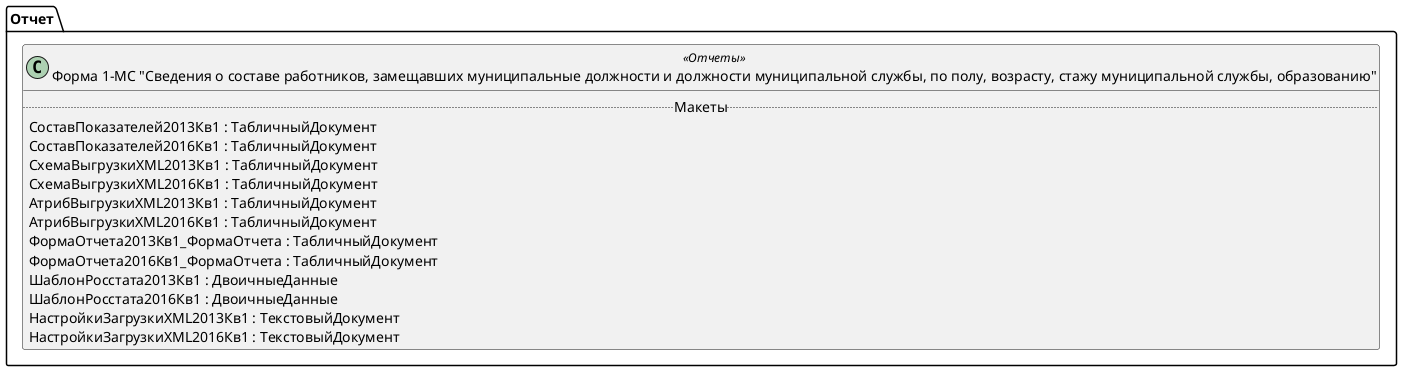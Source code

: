 ﻿@startuml РегламентированныйОтчетСтатистикаФорма1МС
'!include templates.wsd
'..\include templates.wsd
class Отчет.РегламентированныйОтчетСтатистикаФорма1МС as "Форма 1-МС "Сведения о составе работников, замещавших муниципальные должности и должности муниципальной службы, по полу, возрасту, стажу муниципальной службы, образованию"" <<Отчеты>>
{
..Макеты..
СоставПоказателей2013Кв1 : ТабличныйДокумент
СоставПоказателей2016Кв1 : ТабличныйДокумент
СхемаВыгрузкиXML2013Кв1 : ТабличныйДокумент
СхемаВыгрузкиXML2016Кв1 : ТабличныйДокумент
АтрибВыгрузкиXML2013Кв1 : ТабличныйДокумент
АтрибВыгрузкиXML2016Кв1 : ТабличныйДокумент
ФормаОтчета2013Кв1_ФормаОтчета : ТабличныйДокумент
ФормаОтчета2016Кв1_ФормаОтчета : ТабличныйДокумент
ШаблонРосстата2013Кв1 : ДвоичныеДанные
ШаблонРосстата2016Кв1 : ДвоичныеДанные
НастройкиЗагрузкиXML2013Кв1 : ТекстовыйДокумент
НастройкиЗагрузкиXML2016Кв1 : ТекстовыйДокумент
}
@enduml
